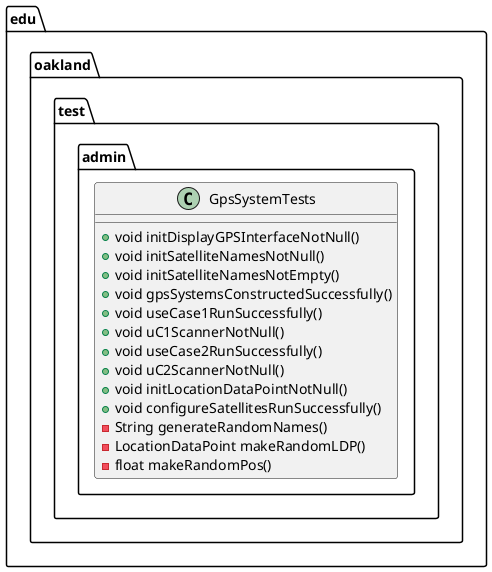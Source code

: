 @startuml GpsSystemTests

package edu.oakland.test.admin {
    class GpsSystemTests {
        + void initDisplayGPSInterfaceNotNull()
        + void initSatelliteNamesNotNull()
        + void initSatelliteNamesNotEmpty()
        + void gpsSystemsConstructedSuccessfully()
        + void useCase1RunSuccessfully()
        + void uC1ScannerNotNull()
        + void useCase2RunSuccessfully()
        + void uC2ScannerNotNull()
        + void initLocationDataPointNotNull()
        + void configureSatellitesRunSuccessfully()
        - String generateRandomNames()
        - LocationDataPoint makeRandomLDP()
        - float makeRandomPos()
    }
}

@enduml
